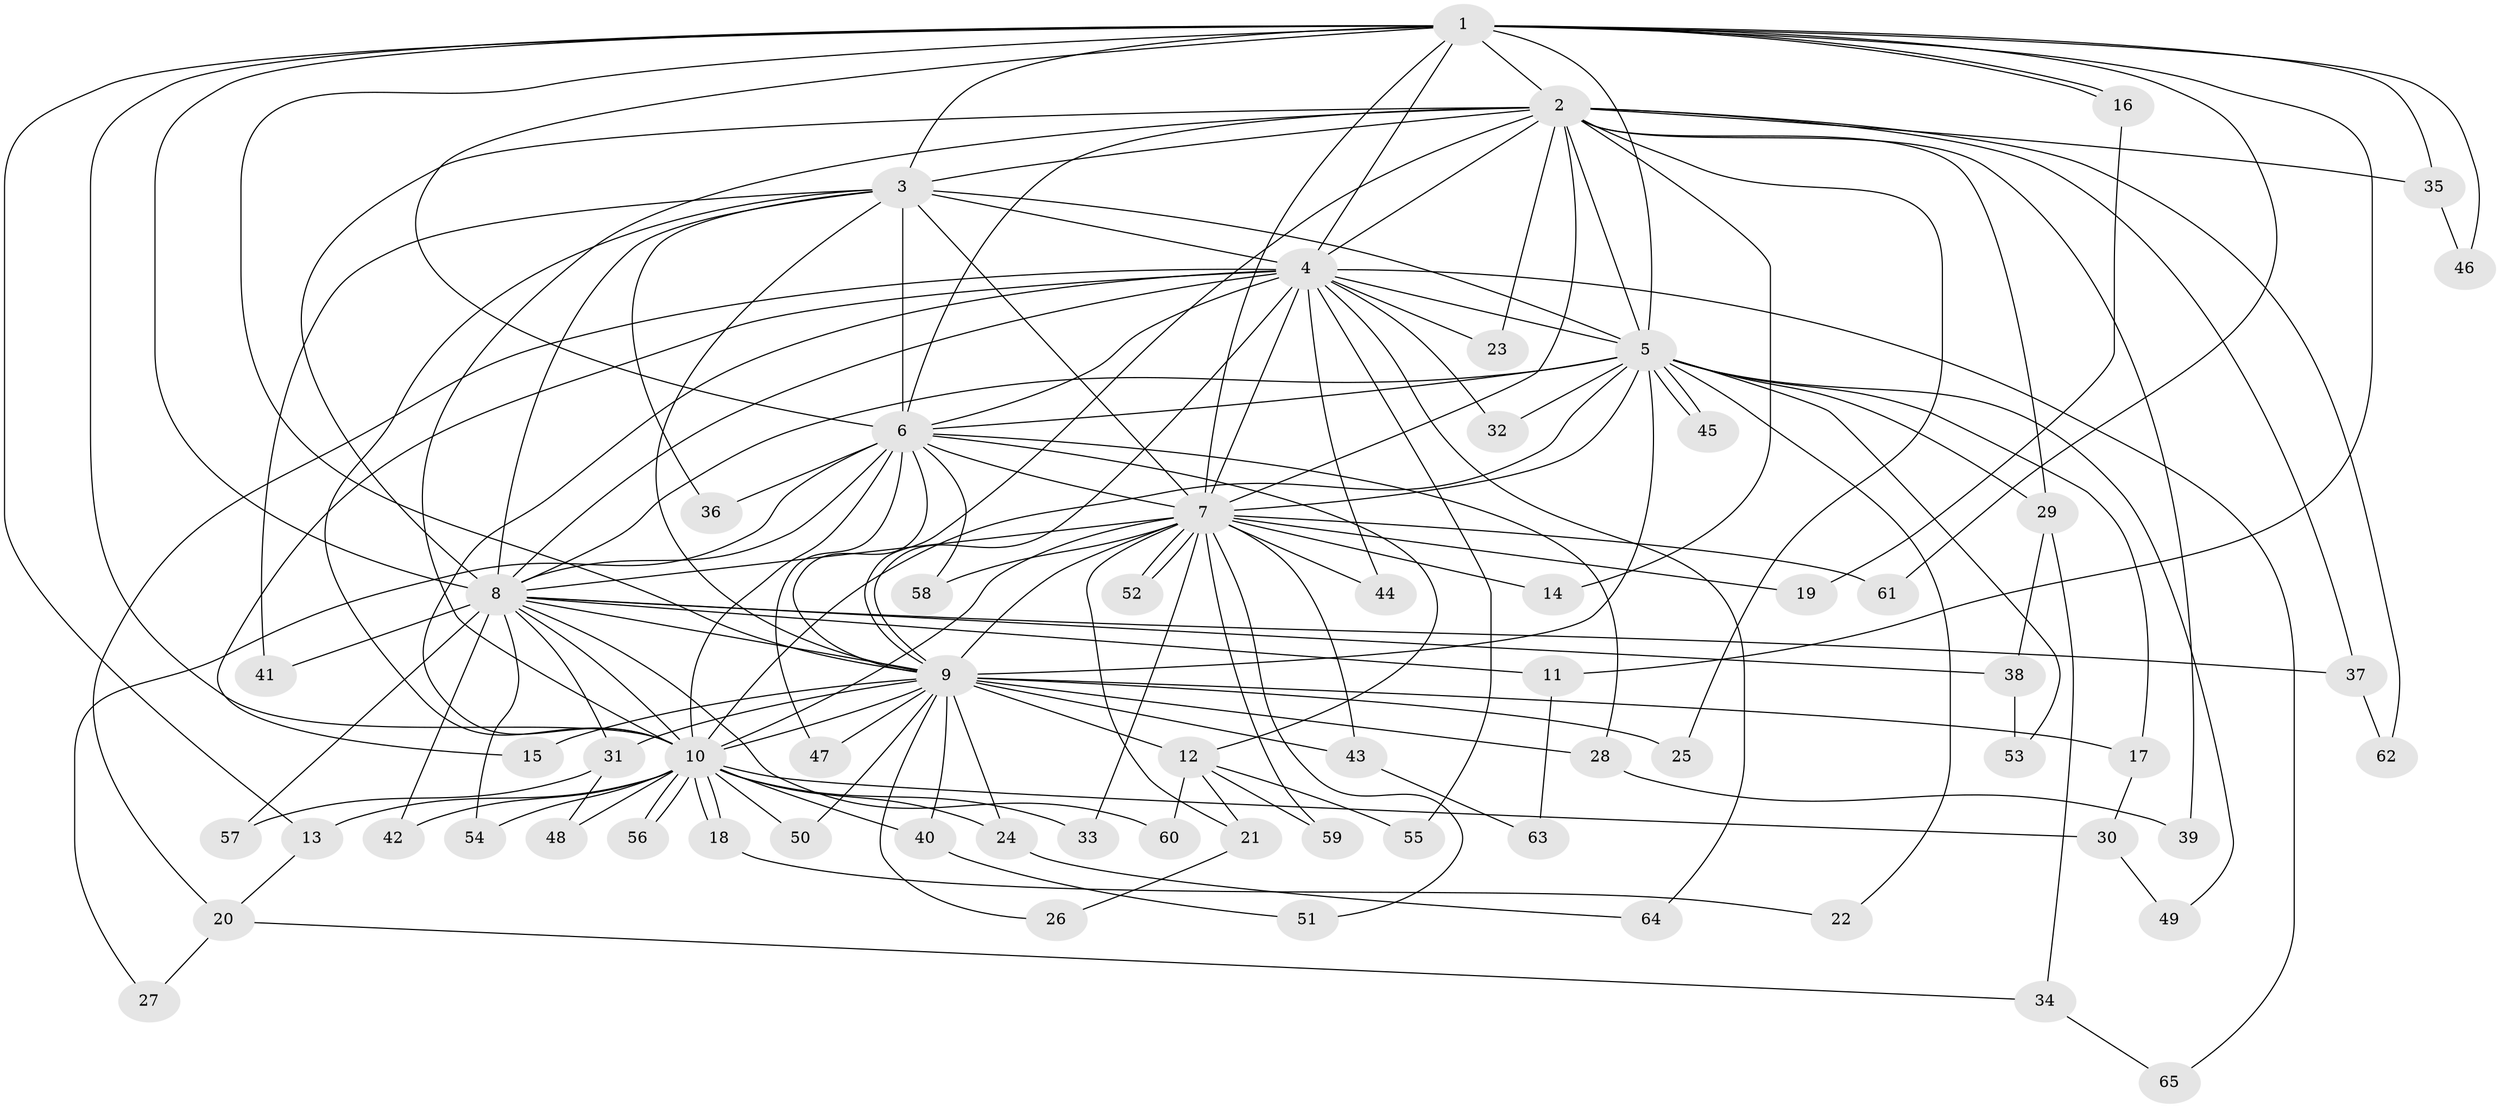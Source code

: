 // Generated by graph-tools (version 1.1) at 2025/01/03/09/25 03:01:22]
// undirected, 65 vertices, 155 edges
graph export_dot {
graph [start="1"]
  node [color=gray90,style=filled];
  1;
  2;
  3;
  4;
  5;
  6;
  7;
  8;
  9;
  10;
  11;
  12;
  13;
  14;
  15;
  16;
  17;
  18;
  19;
  20;
  21;
  22;
  23;
  24;
  25;
  26;
  27;
  28;
  29;
  30;
  31;
  32;
  33;
  34;
  35;
  36;
  37;
  38;
  39;
  40;
  41;
  42;
  43;
  44;
  45;
  46;
  47;
  48;
  49;
  50;
  51;
  52;
  53;
  54;
  55;
  56;
  57;
  58;
  59;
  60;
  61;
  62;
  63;
  64;
  65;
  1 -- 2;
  1 -- 3;
  1 -- 4;
  1 -- 5;
  1 -- 6;
  1 -- 7;
  1 -- 8;
  1 -- 9;
  1 -- 10;
  1 -- 11;
  1 -- 13;
  1 -- 16;
  1 -- 16;
  1 -- 35;
  1 -- 46;
  1 -- 61;
  2 -- 3;
  2 -- 4;
  2 -- 5;
  2 -- 6;
  2 -- 7;
  2 -- 8;
  2 -- 9;
  2 -- 10;
  2 -- 14;
  2 -- 23;
  2 -- 25;
  2 -- 29;
  2 -- 35;
  2 -- 37;
  2 -- 39;
  2 -- 62;
  3 -- 4;
  3 -- 5;
  3 -- 6;
  3 -- 7;
  3 -- 8;
  3 -- 9;
  3 -- 10;
  3 -- 36;
  3 -- 41;
  4 -- 5;
  4 -- 6;
  4 -- 7;
  4 -- 8;
  4 -- 9;
  4 -- 10;
  4 -- 15;
  4 -- 20;
  4 -- 23;
  4 -- 32;
  4 -- 44;
  4 -- 55;
  4 -- 64;
  4 -- 65;
  5 -- 6;
  5 -- 7;
  5 -- 8;
  5 -- 9;
  5 -- 10;
  5 -- 17;
  5 -- 22;
  5 -- 29;
  5 -- 32;
  5 -- 45;
  5 -- 45;
  5 -- 49;
  5 -- 53;
  6 -- 7;
  6 -- 8;
  6 -- 9;
  6 -- 10;
  6 -- 12;
  6 -- 27;
  6 -- 28;
  6 -- 36;
  6 -- 47;
  6 -- 58;
  7 -- 8;
  7 -- 9;
  7 -- 10;
  7 -- 14;
  7 -- 19;
  7 -- 21;
  7 -- 33;
  7 -- 43;
  7 -- 44;
  7 -- 51;
  7 -- 52;
  7 -- 52;
  7 -- 58;
  7 -- 59;
  7 -- 61;
  8 -- 9;
  8 -- 10;
  8 -- 11;
  8 -- 31;
  8 -- 37;
  8 -- 38;
  8 -- 41;
  8 -- 42;
  8 -- 54;
  8 -- 57;
  8 -- 60;
  9 -- 10;
  9 -- 12;
  9 -- 15;
  9 -- 17;
  9 -- 24;
  9 -- 25;
  9 -- 26;
  9 -- 28;
  9 -- 31;
  9 -- 40;
  9 -- 43;
  9 -- 47;
  9 -- 50;
  10 -- 13;
  10 -- 18;
  10 -- 18;
  10 -- 24;
  10 -- 30;
  10 -- 33;
  10 -- 40;
  10 -- 42;
  10 -- 48;
  10 -- 50;
  10 -- 54;
  10 -- 56;
  10 -- 56;
  11 -- 63;
  12 -- 21;
  12 -- 55;
  12 -- 59;
  12 -- 60;
  13 -- 20;
  16 -- 19;
  17 -- 30;
  18 -- 22;
  20 -- 27;
  20 -- 34;
  21 -- 26;
  24 -- 64;
  28 -- 39;
  29 -- 34;
  29 -- 38;
  30 -- 49;
  31 -- 48;
  31 -- 57;
  34 -- 65;
  35 -- 46;
  37 -- 62;
  38 -- 53;
  40 -- 51;
  43 -- 63;
}
